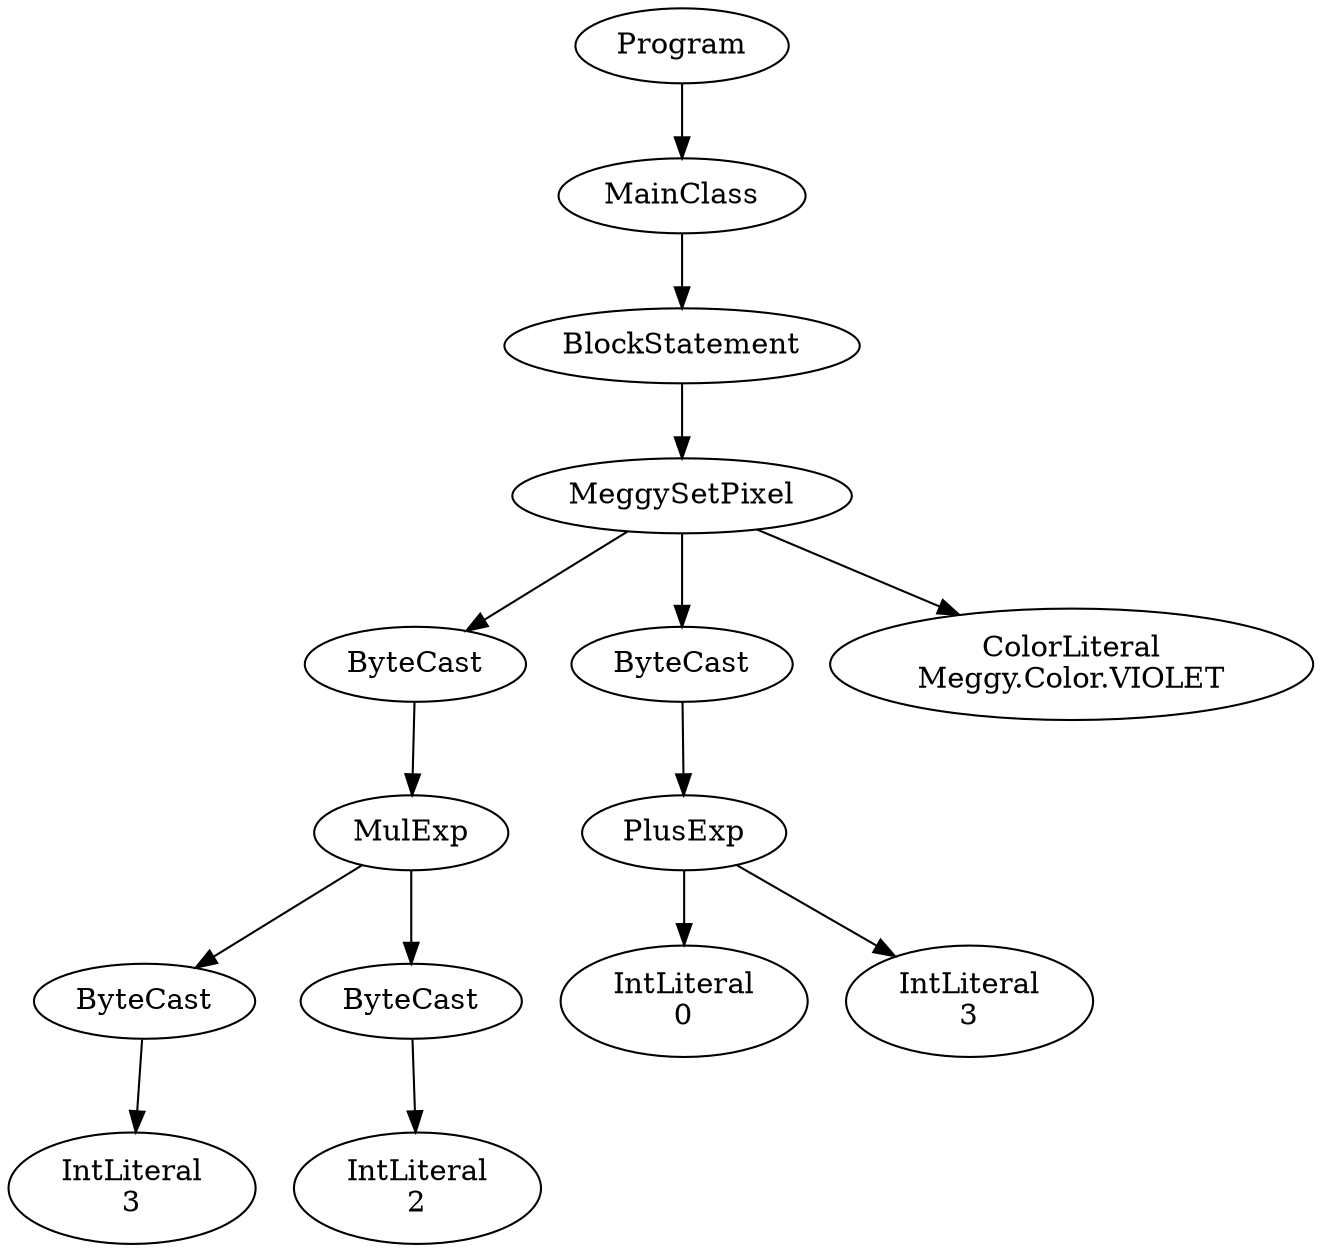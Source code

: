 digraph ASTGraph {
0 [ label="Program" ];
1 [ label="MainClass" ];
0 -> 1
2 [ label="BlockStatement" ];
1 -> 2
3 [ label="MeggySetPixel" ];
2 -> 3
4 [ label="ByteCast" ];
3 -> 4
5 [ label="MulExp" ];
4 -> 5
6 [ label="ByteCast" ];
5 -> 6
7 [ label="IntLiteral\n3" ];
6 -> 7
8 [ label="ByteCast" ];
5 -> 8
9 [ label="IntLiteral\n2" ];
8 -> 9
10 [ label="ByteCast" ];
3 -> 10
11 [ label="PlusExp" ];
10 -> 11
12 [ label="IntLiteral\n0" ];
11 -> 12
13 [ label="IntLiteral\n3" ];
11 -> 13
14 [ label="ColorLiteral\nMeggy.Color.VIOLET" ];
3 -> 14
}
